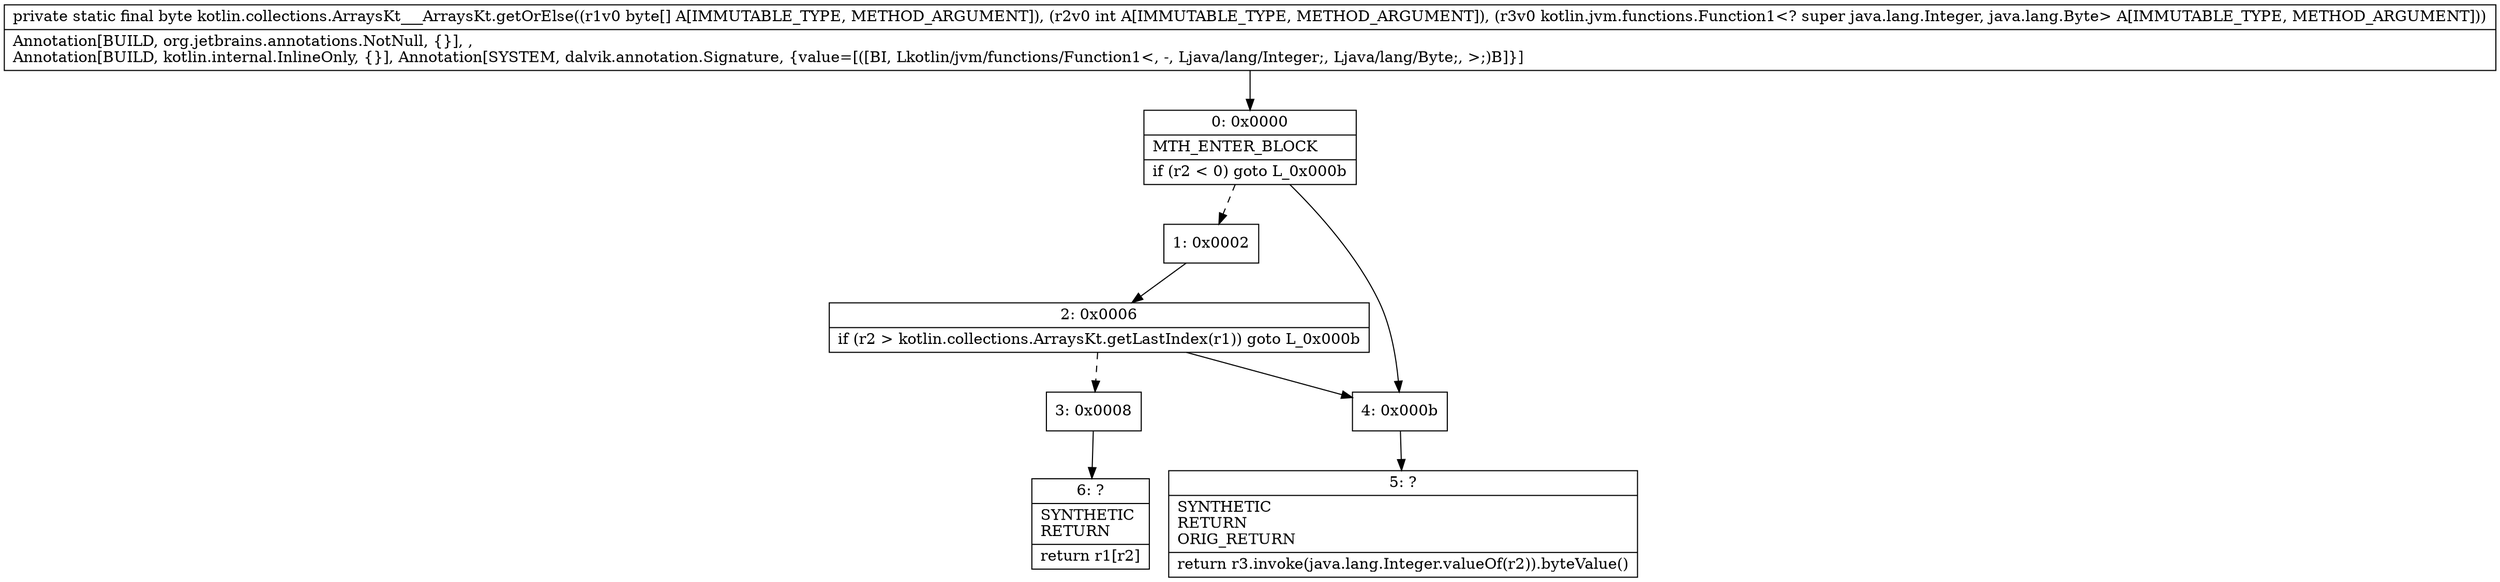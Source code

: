 digraph "CFG forkotlin.collections.ArraysKt___ArraysKt.getOrElse([BILkotlin\/jvm\/functions\/Function1;)B" {
Node_0 [shape=record,label="{0\:\ 0x0000|MTH_ENTER_BLOCK\l|if (r2 \< 0) goto L_0x000b\l}"];
Node_1 [shape=record,label="{1\:\ 0x0002}"];
Node_2 [shape=record,label="{2\:\ 0x0006|if (r2 \> kotlin.collections.ArraysKt.getLastIndex(r1)) goto L_0x000b\l}"];
Node_3 [shape=record,label="{3\:\ 0x0008}"];
Node_4 [shape=record,label="{4\:\ 0x000b}"];
Node_5 [shape=record,label="{5\:\ ?|SYNTHETIC\lRETURN\lORIG_RETURN\l|return r3.invoke(java.lang.Integer.valueOf(r2)).byteValue()\l}"];
Node_6 [shape=record,label="{6\:\ ?|SYNTHETIC\lRETURN\l|return r1[r2]\l}"];
MethodNode[shape=record,label="{private static final byte kotlin.collections.ArraysKt___ArraysKt.getOrElse((r1v0 byte[] A[IMMUTABLE_TYPE, METHOD_ARGUMENT]), (r2v0 int A[IMMUTABLE_TYPE, METHOD_ARGUMENT]), (r3v0 kotlin.jvm.functions.Function1\<? super java.lang.Integer, java.lang.Byte\> A[IMMUTABLE_TYPE, METHOD_ARGUMENT]))  | Annotation[BUILD, org.jetbrains.annotations.NotNull, \{\}], , \lAnnotation[BUILD, kotlin.internal.InlineOnly, \{\}], Annotation[SYSTEM, dalvik.annotation.Signature, \{value=[([BI, Lkotlin\/jvm\/functions\/Function1\<, \-, Ljava\/lang\/Integer;, Ljava\/lang\/Byte;, \>;)B]\}]\l}"];
MethodNode -> Node_0;
Node_0 -> Node_1[style=dashed];
Node_0 -> Node_4;
Node_1 -> Node_2;
Node_2 -> Node_3[style=dashed];
Node_2 -> Node_4;
Node_3 -> Node_6;
Node_4 -> Node_5;
}

